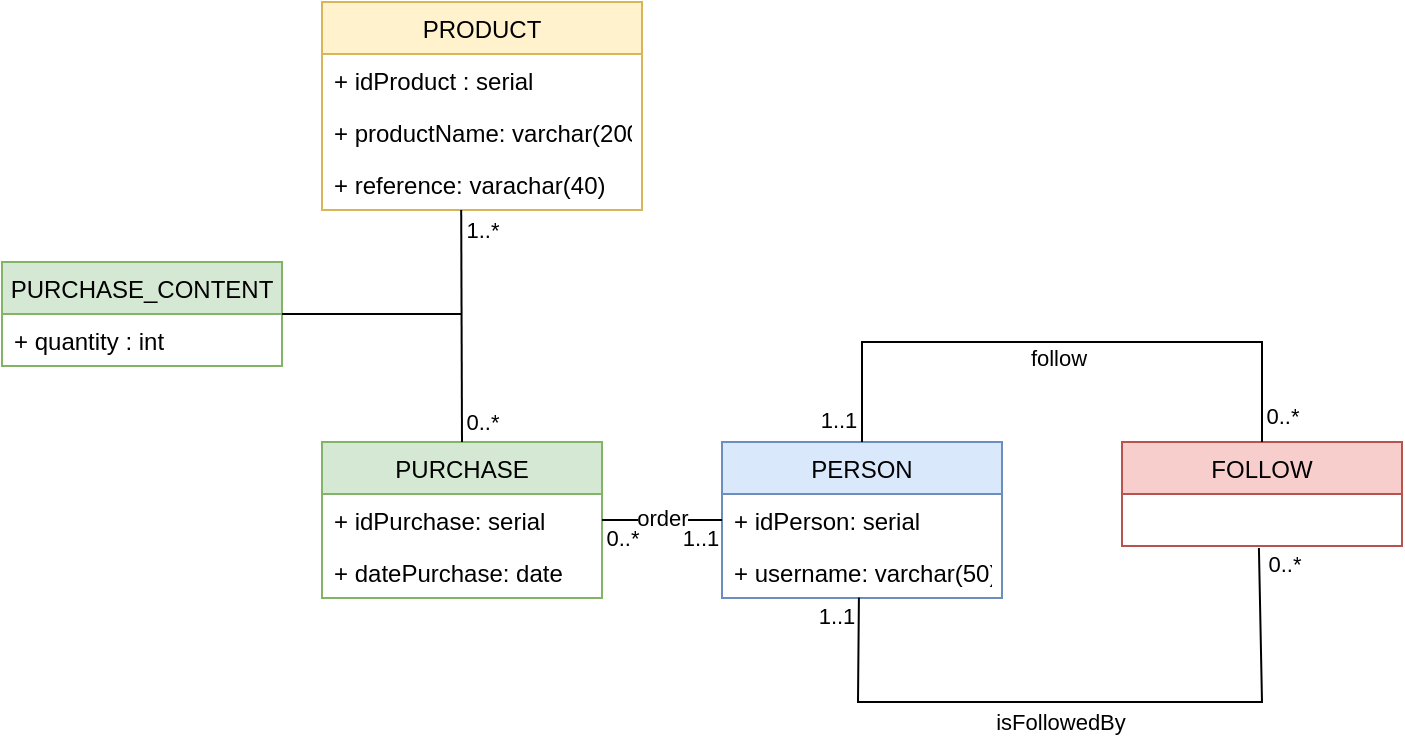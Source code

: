 <mxfile version="15.4.0" type="device"><diagram id="t7w13mKpvGJPV1wCUGUD" name="Page-1"><mxGraphModel dx="1157" dy="499" grid="1" gridSize="10" guides="1" tooltips="1" connect="1" arrows="1" fold="1" page="1" pageScale="1" pageWidth="827" pageHeight="1169" math="0" shadow="0"><root><mxCell id="0"/><mxCell id="1" parent="0"/><mxCell id="vucNoKL4h3SWztFWY_6O-1" value="PERSON" style="swimlane;fontStyle=0;childLayout=stackLayout;horizontal=1;startSize=26;fillColor=#dae8fc;horizontalStack=0;resizeParent=1;resizeParentMax=0;resizeLast=0;collapsible=1;marginBottom=0;strokeColor=#6c8ebf;" parent="1" vertex="1"><mxGeometry x="460" y="240" width="140" height="78" as="geometry"/></mxCell><mxCell id="vucNoKL4h3SWztFWY_6O-2" value="+ idPerson: serial" style="text;strokeColor=none;fillColor=none;align=left;verticalAlign=top;spacingLeft=4;spacingRight=4;overflow=hidden;rotatable=0;points=[[0,0.5],[1,0.5]];portConstraint=eastwest;" parent="vucNoKL4h3SWztFWY_6O-1" vertex="1"><mxGeometry y="26" width="140" height="26" as="geometry"/></mxCell><mxCell id="vucNoKL4h3SWztFWY_6O-3" value="+ username: varchar(50)" style="text;strokeColor=none;fillColor=none;align=left;verticalAlign=top;spacingLeft=4;spacingRight=4;overflow=hidden;rotatable=0;points=[[0,0.5],[1,0.5]];portConstraint=eastwest;" parent="vucNoKL4h3SWztFWY_6O-1" vertex="1"><mxGeometry y="52" width="140" height="26" as="geometry"/></mxCell><mxCell id="vucNoKL4h3SWztFWY_6O-5" value="FOLLOW" style="swimlane;fontStyle=0;childLayout=stackLayout;horizontal=1;startSize=26;fillColor=#f8cecc;horizontalStack=0;resizeParent=1;resizeParentMax=0;resizeLast=0;collapsible=1;marginBottom=0;strokeColor=#b85450;" parent="1" vertex="1"><mxGeometry x="660" y="240" width="140" height="52" as="geometry"/></mxCell><mxCell id="vucNoKL4h3SWztFWY_6O-9" value="PRODUCT" style="swimlane;fontStyle=0;childLayout=stackLayout;horizontal=1;startSize=26;fillColor=#fff2cc;horizontalStack=0;resizeParent=1;resizeParentMax=0;resizeLast=0;collapsible=1;marginBottom=0;strokeColor=#d6b656;" parent="1" vertex="1"><mxGeometry x="260" y="20" width="160" height="104" as="geometry"/></mxCell><mxCell id="vucNoKL4h3SWztFWY_6O-10" value="+ idProduct : serial" style="text;strokeColor=none;fillColor=none;align=left;verticalAlign=top;spacingLeft=4;spacingRight=4;overflow=hidden;rotatable=0;points=[[0,0.5],[1,0.5]];portConstraint=eastwest;" parent="vucNoKL4h3SWztFWY_6O-9" vertex="1"><mxGeometry y="26" width="160" height="26" as="geometry"/></mxCell><mxCell id="vucNoKL4h3SWztFWY_6O-11" value="+ productName: varchar(200)" style="text;strokeColor=none;fillColor=none;align=left;verticalAlign=top;spacingLeft=4;spacingRight=4;overflow=hidden;rotatable=0;points=[[0,0.5],[1,0.5]];portConstraint=eastwest;" parent="vucNoKL4h3SWztFWY_6O-9" vertex="1"><mxGeometry y="52" width="160" height="26" as="geometry"/></mxCell><mxCell id="vucNoKL4h3SWztFWY_6O-25" value="+ reference: varachar(40)" style="text;strokeColor=none;fillColor=none;align=left;verticalAlign=top;spacingLeft=4;spacingRight=4;overflow=hidden;rotatable=0;points=[[0,0.5],[1,0.5]];portConstraint=eastwest;" parent="vucNoKL4h3SWztFWY_6O-9" vertex="1"><mxGeometry y="78" width="160" height="26" as="geometry"/></mxCell><mxCell id="vucNoKL4h3SWztFWY_6O-13" value="PURCHASE" style="swimlane;fontStyle=0;childLayout=stackLayout;horizontal=1;startSize=26;fillColor=#d5e8d4;horizontalStack=0;resizeParent=1;resizeParentMax=0;resizeLast=0;collapsible=1;marginBottom=0;strokeColor=#82b366;" parent="1" vertex="1"><mxGeometry x="260" y="240" width="140" height="78" as="geometry"/></mxCell><mxCell id="vucNoKL4h3SWztFWY_6O-31" value="+ idPurchase: serial" style="text;strokeColor=none;fillColor=none;align=left;verticalAlign=top;spacingLeft=4;spacingRight=4;overflow=hidden;rotatable=0;points=[[0,0.5],[1,0.5]];portConstraint=eastwest;" parent="vucNoKL4h3SWztFWY_6O-13" vertex="1"><mxGeometry y="26" width="140" height="26" as="geometry"/></mxCell><mxCell id="vucNoKL4h3SWztFWY_6O-16" value="+ datePurchase: date" style="text;strokeColor=none;fillColor=none;align=left;verticalAlign=top;spacingLeft=4;spacingRight=4;overflow=hidden;rotatable=0;points=[[0,0.5],[1,0.5]];portConstraint=eastwest;" parent="vucNoKL4h3SWztFWY_6O-13" vertex="1"><mxGeometry y="52" width="140" height="26" as="geometry"/></mxCell><mxCell id="vucNoKL4h3SWztFWY_6O-17" value="" style="endArrow=none;html=1;rounded=0;entryX=0.5;entryY=0;entryDx=0;entryDy=0;exitX=0.5;exitY=0;exitDx=0;exitDy=0;" parent="1" source="vucNoKL4h3SWztFWY_6O-5" target="vucNoKL4h3SWztFWY_6O-1" edge="1"><mxGeometry width="50" height="50" relative="1" as="geometry"><mxPoint x="570" y="350" as="sourcePoint"/><mxPoint x="620" y="300" as="targetPoint"/><Array as="points"><mxPoint x="730" y="190"/><mxPoint x="530" y="190"/></Array></mxGeometry></mxCell><mxCell id="vucNoKL4h3SWztFWY_6O-19" value="follow" style="edgeLabel;html=1;align=center;verticalAlign=middle;resizable=0;points=[];" parent="vucNoKL4h3SWztFWY_6O-17" vertex="1" connectable="0"><mxGeometry x="-0.065" y="-2" relative="1" as="geometry"><mxPoint x="-12" y="10" as="offset"/></mxGeometry></mxCell><mxCell id="vucNoKL4h3SWztFWY_6O-21" value="0..*" style="edgeLabel;html=1;align=center;verticalAlign=middle;resizable=0;points=[];" parent="vucNoKL4h3SWztFWY_6O-17" vertex="1" connectable="0"><mxGeometry x="-0.914" y="-1" relative="1" as="geometry"><mxPoint x="9" as="offset"/></mxGeometry></mxCell><mxCell id="vucNoKL4h3SWztFWY_6O-22" value="1..1" style="edgeLabel;html=1;align=center;verticalAlign=middle;resizable=0;points=[];" parent="vucNoKL4h3SWztFWY_6O-17" vertex="1" connectable="0"><mxGeometry x="0.887" y="1" relative="1" as="geometry"><mxPoint x="-13" y="6" as="offset"/></mxGeometry></mxCell><mxCell id="vucNoKL4h3SWztFWY_6O-18" value="" style="endArrow=none;html=1;rounded=0;exitX=0.489;exitY=1.038;exitDx=0;exitDy=0;exitPerimeter=0;entryX=0.489;entryY=0.992;entryDx=0;entryDy=0;entryPerimeter=0;" parent="1" target="vucNoKL4h3SWztFWY_6O-3" edge="1"><mxGeometry width="50" height="50" relative="1" as="geometry"><mxPoint x="728.46" y="292.988" as="sourcePoint"/><mxPoint x="530" y="345" as="targetPoint"/><Array as="points"><mxPoint x="730" y="370"/><mxPoint x="528" y="370"/></Array></mxGeometry></mxCell><mxCell id="vucNoKL4h3SWztFWY_6O-20" value="isFollowedBy" style="edgeLabel;html=1;align=center;verticalAlign=middle;resizable=0;points=[];" parent="vucNoKL4h3SWztFWY_6O-18" vertex="1" connectable="0"><mxGeometry x="-0.022" y="4" relative="1" as="geometry"><mxPoint x="-16" y="6" as="offset"/></mxGeometry></mxCell><mxCell id="vucNoKL4h3SWztFWY_6O-23" value="0..*" style="edgeLabel;html=1;align=center;verticalAlign=middle;resizable=0;points=[];" parent="vucNoKL4h3SWztFWY_6O-18" vertex="1" connectable="0"><mxGeometry x="-0.841" relative="1" as="geometry"><mxPoint x="12" y="-19" as="offset"/></mxGeometry></mxCell><mxCell id="vucNoKL4h3SWztFWY_6O-24" value="1..1" style="edgeLabel;html=1;align=center;verticalAlign=middle;resizable=0;points=[];" parent="vucNoKL4h3SWztFWY_6O-18" vertex="1" connectable="0"><mxGeometry x="0.902" y="-4" relative="1" as="geometry"><mxPoint x="-16" y="-7" as="offset"/></mxGeometry></mxCell><mxCell id="vucNoKL4h3SWztFWY_6O-29" value="PURCHASE_CONTENT" style="swimlane;fontStyle=0;childLayout=stackLayout;horizontal=1;startSize=26;fillColor=#d5e8d4;horizontalStack=0;resizeParent=1;resizeParentMax=0;resizeLast=0;collapsible=1;marginBottom=0;strokeColor=#82b366;" parent="1" vertex="1"><mxGeometry x="100" y="150" width="140" height="52" as="geometry"/></mxCell><mxCell id="vucNoKL4h3SWztFWY_6O-30" value="+ quantity : int" style="text;strokeColor=none;fillColor=none;align=left;verticalAlign=top;spacingLeft=4;spacingRight=4;overflow=hidden;rotatable=0;points=[[0,0.5],[1,0.5]];portConstraint=eastwest;" parent="vucNoKL4h3SWztFWY_6O-29" vertex="1"><mxGeometry y="26" width="140" height="26" as="geometry"/></mxCell><mxCell id="vucNoKL4h3SWztFWY_6O-32" value="" style="endArrow=none;html=1;rounded=0;exitX=0;exitY=0.5;exitDx=0;exitDy=0;entryX=1;entryY=0.5;entryDx=0;entryDy=0;" parent="1" source="vucNoKL4h3SWztFWY_6O-2" target="vucNoKL4h3SWztFWY_6O-31" edge="1"><mxGeometry width="50" height="50" relative="1" as="geometry"><mxPoint x="490" y="310" as="sourcePoint"/><mxPoint x="540" y="260" as="targetPoint"/></mxGeometry></mxCell><mxCell id="vucNoKL4h3SWztFWY_6O-33" value="order" style="edgeLabel;html=1;align=center;verticalAlign=middle;resizable=0;points=[];" parent="vucNoKL4h3SWztFWY_6O-32" vertex="1" connectable="0"><mxGeometry x="-0.191" relative="1" as="geometry"><mxPoint x="-6" y="-1" as="offset"/></mxGeometry></mxCell><mxCell id="vucNoKL4h3SWztFWY_6O-34" value="0..*" style="edgeLabel;html=1;align=center;verticalAlign=middle;resizable=0;points=[];" parent="vucNoKL4h3SWztFWY_6O-32" vertex="1" connectable="0"><mxGeometry x="0.614" relative="1" as="geometry"><mxPoint x="-2" y="9" as="offset"/></mxGeometry></mxCell><mxCell id="vucNoKL4h3SWztFWY_6O-36" value="1..1" style="edgeLabel;html=1;align=center;verticalAlign=middle;resizable=0;points=[];" parent="vucNoKL4h3SWztFWY_6O-32" vertex="1" connectable="0"><mxGeometry x="-0.605" relative="1" as="geometry"><mxPoint x="1" y="9" as="offset"/></mxGeometry></mxCell><mxCell id="vucNoKL4h3SWztFWY_6O-38" value="" style="endArrow=none;html=1;rounded=0;exitX=0.5;exitY=0;exitDx=0;exitDy=0;entryX=0.435;entryY=1;entryDx=0;entryDy=0;entryPerimeter=0;" parent="1" source="vucNoKL4h3SWztFWY_6O-13" target="vucNoKL4h3SWztFWY_6O-25" edge="1"><mxGeometry width="50" height="50" relative="1" as="geometry"><mxPoint x="470" y="250" as="sourcePoint"/><mxPoint x="320" y="150" as="targetPoint"/></mxGeometry></mxCell><mxCell id="vucNoKL4h3SWztFWY_6O-40" value="1..*" style="edgeLabel;html=1;align=center;verticalAlign=middle;resizable=0;points=[];" parent="vucNoKL4h3SWztFWY_6O-38" vertex="1" connectable="0"><mxGeometry x="0.738" y="-1" relative="1" as="geometry"><mxPoint x="9" y="-5" as="offset"/></mxGeometry></mxCell><mxCell id="vucNoKL4h3SWztFWY_6O-41" value="0..*" style="edgeLabel;html=1;align=center;verticalAlign=middle;resizable=0;points=[];" parent="vucNoKL4h3SWztFWY_6O-38" vertex="1" connectable="0"><mxGeometry x="-0.745" y="3" relative="1" as="geometry"><mxPoint x="13" y="5" as="offset"/></mxGeometry></mxCell><mxCell id="vucNoKL4h3SWztFWY_6O-39" value="" style="endArrow=none;html=1;rounded=0;exitX=1;exitY=0.5;exitDx=0;exitDy=0;" parent="1" source="vucNoKL4h3SWztFWY_6O-29" edge="1"><mxGeometry width="50" height="50" relative="1" as="geometry"><mxPoint x="470" y="250" as="sourcePoint"/><mxPoint x="330" y="176" as="targetPoint"/></mxGeometry></mxCell></root></mxGraphModel></diagram></mxfile>